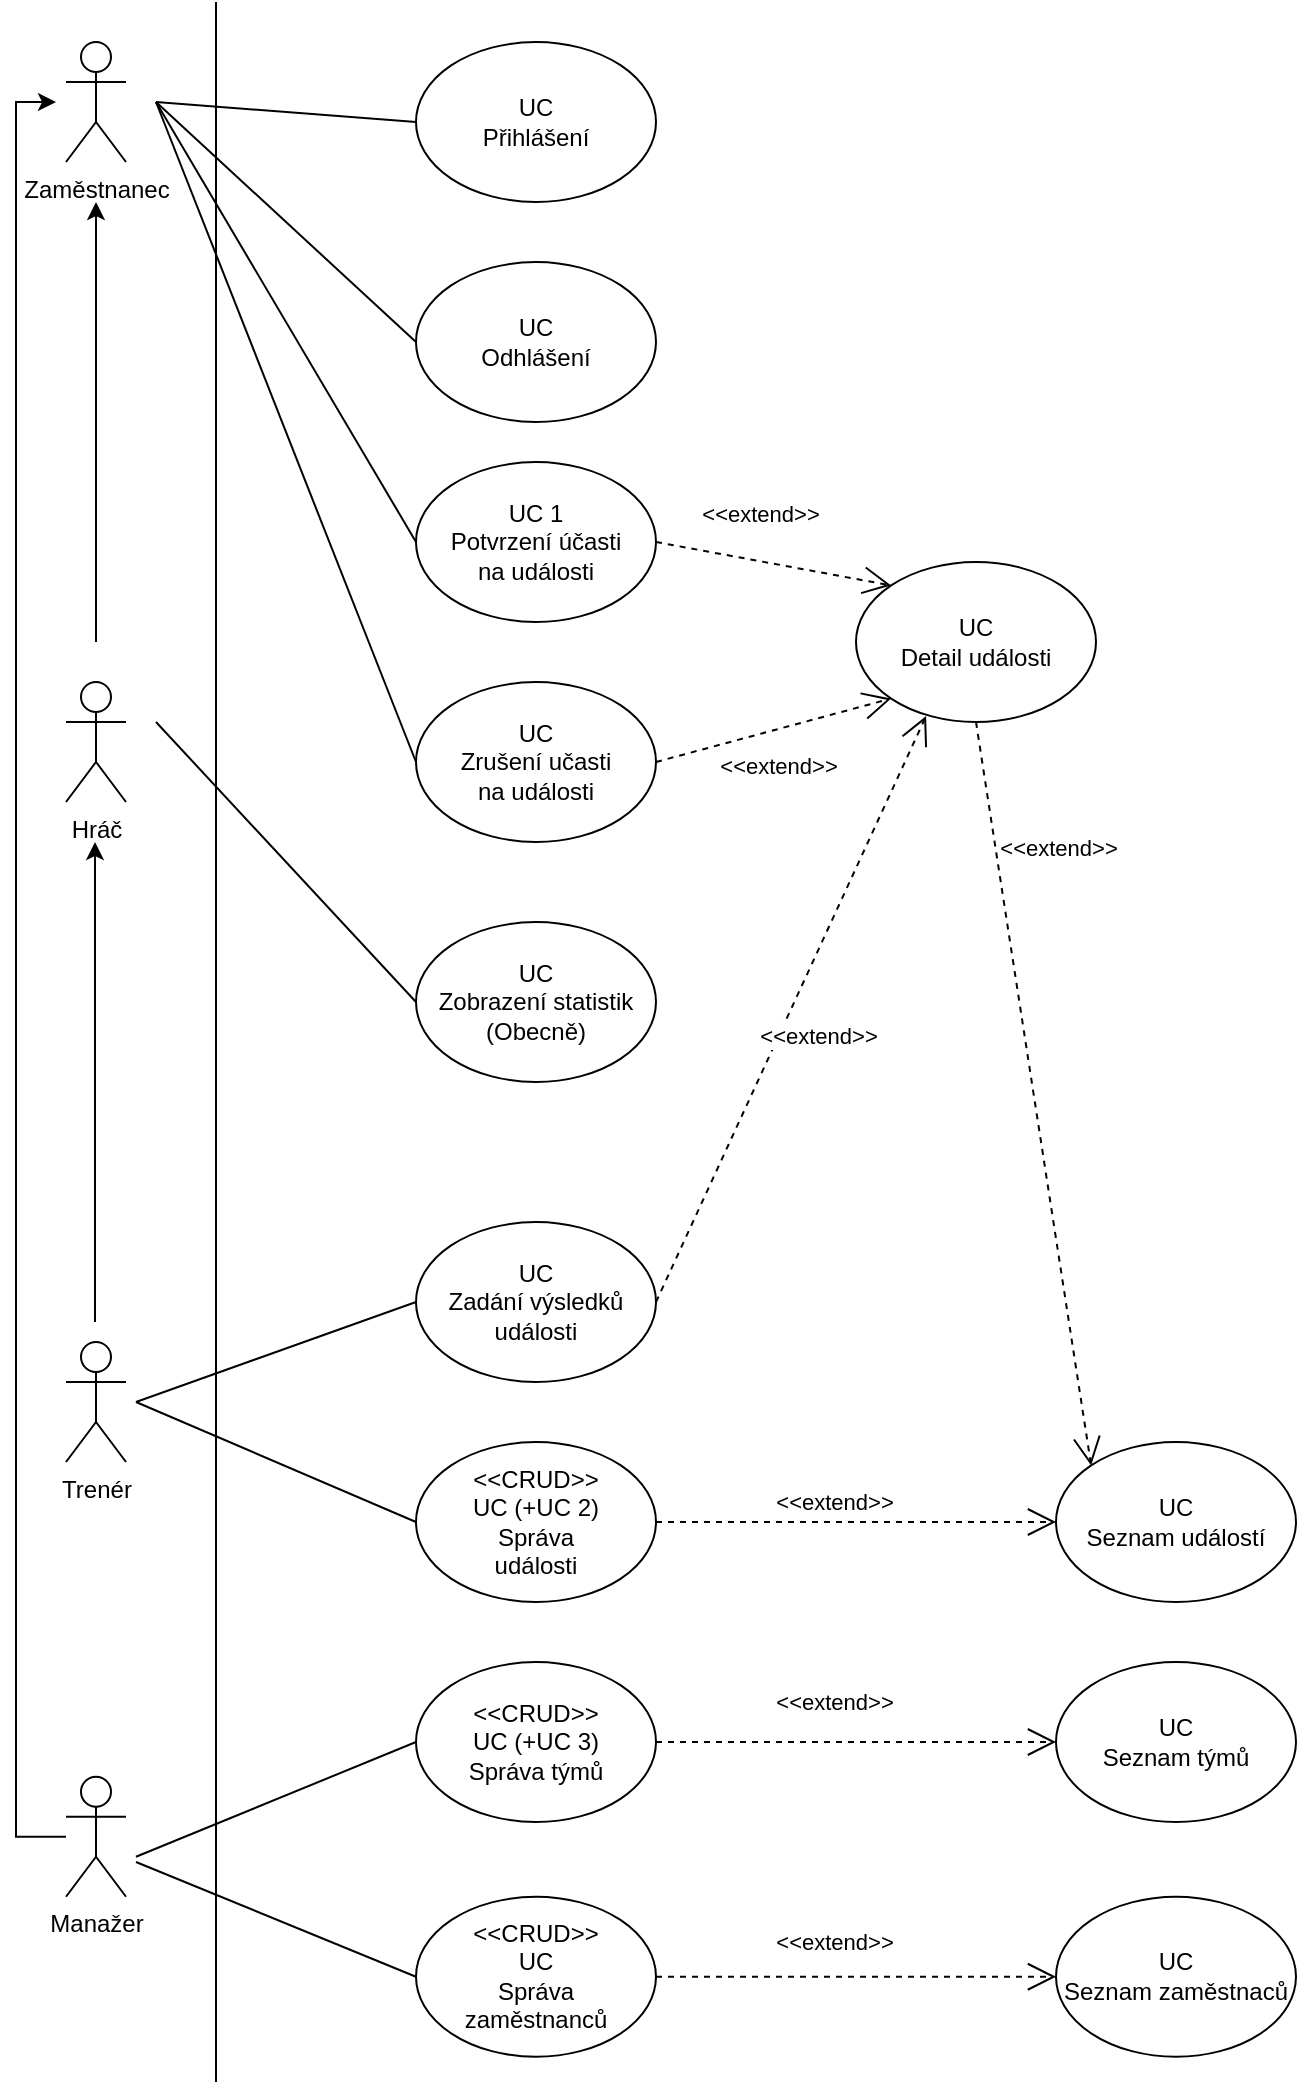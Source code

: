 <mxfile version="13.8.8" type="github">
  <diagram id="yAFYyU7FPyFNNZtp-V3i" name="Page-1">
    <mxGraphModel dx="1673" dy="829" grid="1" gridSize="10" guides="1" tooltips="1" connect="1" arrows="1" fold="1" page="1" pageScale="1" pageWidth="827" pageHeight="1169" math="0" shadow="0">
      <root>
        <mxCell id="0" />
        <mxCell id="1" parent="0" />
        <mxCell id="sryyBpQJ4YWezn5xtmet-1" value="" style="endArrow=none;html=1;" parent="1" edge="1">
          <mxGeometry width="50" height="50" relative="1" as="geometry">
            <mxPoint x="120" y="1040" as="sourcePoint" />
            <mxPoint x="120" as="targetPoint" />
          </mxGeometry>
        </mxCell>
        <mxCell id="sryyBpQJ4YWezn5xtmet-10" value="" style="edgeStyle=orthogonalEdgeStyle;rounded=0;orthogonalLoop=1;jettySize=auto;html=1;" parent="1" edge="1">
          <mxGeometry relative="1" as="geometry">
            <mxPoint x="60" y="320" as="sourcePoint" />
            <mxPoint x="60" y="100" as="targetPoint" />
          </mxGeometry>
        </mxCell>
        <mxCell id="sryyBpQJ4YWezn5xtmet-4" value="Hráč" style="shape=umlActor;verticalLabelPosition=bottom;verticalAlign=top;html=1;outlineConnect=0;" parent="1" vertex="1">
          <mxGeometry x="45" y="340" width="30" height="60" as="geometry" />
        </mxCell>
        <mxCell id="sryyBpQJ4YWezn5xtmet-12" value="" style="edgeStyle=orthogonalEdgeStyle;rounded=0;orthogonalLoop=1;jettySize=auto;html=1;" parent="1" edge="1">
          <mxGeometry relative="1" as="geometry">
            <mxPoint x="59.5" y="660" as="sourcePoint" />
            <mxPoint x="59.5" y="420" as="targetPoint" />
          </mxGeometry>
        </mxCell>
        <mxCell id="sryyBpQJ4YWezn5xtmet-5" value="Trenér" style="shape=umlActor;verticalLabelPosition=bottom;verticalAlign=top;html=1;outlineConnect=0;" parent="1" vertex="1">
          <mxGeometry x="45" y="670" width="30" height="60" as="geometry" />
        </mxCell>
        <mxCell id="sryyBpQJ4YWezn5xtmet-13" value="" style="edgeStyle=orthogonalEdgeStyle;rounded=0;orthogonalLoop=1;jettySize=auto;html=1;" parent="1" source="sryyBpQJ4YWezn5xtmet-6" edge="1">
          <mxGeometry relative="1" as="geometry">
            <mxPoint x="40" y="50" as="targetPoint" />
            <Array as="points">
              <mxPoint x="20" y="917" />
              <mxPoint x="20" y="50" />
            </Array>
          </mxGeometry>
        </mxCell>
        <mxCell id="sryyBpQJ4YWezn5xtmet-6" value="Manažer" style="shape=umlActor;verticalLabelPosition=bottom;verticalAlign=top;html=1;outlineConnect=0;" parent="1" vertex="1">
          <mxGeometry x="45" y="887.38" width="30" height="60" as="geometry" />
        </mxCell>
        <mxCell id="sryyBpQJ4YWezn5xtmet-7" value="Zaměstnanec" style="shape=umlActor;verticalLabelPosition=bottom;verticalAlign=top;html=1;outlineConnect=0;" parent="1" vertex="1">
          <mxGeometry x="45" y="20" width="30" height="60" as="geometry" />
        </mxCell>
        <mxCell id="sryyBpQJ4YWezn5xtmet-14" value="UC&lt;br&gt;Přihlášení" style="ellipse;whiteSpace=wrap;html=1;" parent="1" vertex="1">
          <mxGeometry x="220" y="20" width="120" height="80" as="geometry" />
        </mxCell>
        <mxCell id="sryyBpQJ4YWezn5xtmet-17" value="UC&lt;br&gt;Odhlášení" style="ellipse;whiteSpace=wrap;html=1;" parent="1" vertex="1">
          <mxGeometry x="220" y="130" width="120" height="80" as="geometry" />
        </mxCell>
        <mxCell id="sryyBpQJ4YWezn5xtmet-20" value="UC&lt;br&gt;Seznam týmů" style="ellipse;whiteSpace=wrap;html=1;" parent="1" vertex="1">
          <mxGeometry x="540" y="830" width="120" height="80" as="geometry" />
        </mxCell>
        <mxCell id="yQHaQmbHt8D4Ng1YrdPS-1" value="&amp;lt;&amp;lt;CRUD&amp;gt;&amp;gt;&lt;br&gt;UC (+UC 3)&lt;br&gt;Správa týmů" style="ellipse;whiteSpace=wrap;html=1;" parent="1" vertex="1">
          <mxGeometry x="220" y="830" width="120" height="80" as="geometry" />
        </mxCell>
        <mxCell id="yQHaQmbHt8D4Ng1YrdPS-2" value="" style="endArrow=none;html=1;entryX=0;entryY=0.5;entryDx=0;entryDy=0;" parent="1" target="yQHaQmbHt8D4Ng1YrdPS-1" edge="1">
          <mxGeometry width="50" height="50" relative="1" as="geometry">
            <mxPoint x="80" y="927.38" as="sourcePoint" />
            <mxPoint x="450" y="787.38" as="targetPoint" />
          </mxGeometry>
        </mxCell>
        <mxCell id="yQHaQmbHt8D4Ng1YrdPS-13" value="UC&lt;br&gt;Seznam událostí" style="ellipse;whiteSpace=wrap;html=1;" parent="1" vertex="1">
          <mxGeometry x="540" y="720" width="120" height="80" as="geometry" />
        </mxCell>
        <mxCell id="yQHaQmbHt8D4Ng1YrdPS-16" value="UC&lt;br&gt;Seznam zaměstnaců" style="ellipse;whiteSpace=wrap;html=1;" parent="1" vertex="1">
          <mxGeometry x="540" y="947.38" width="120" height="80" as="geometry" />
        </mxCell>
        <mxCell id="yQHaQmbHt8D4Ng1YrdPS-19" value="&amp;lt;&amp;lt;CRUD&amp;gt;&amp;gt;&lt;br&gt;UC&lt;br&gt;Správa&lt;br&gt;zaměstnanců" style="ellipse;whiteSpace=wrap;html=1;" parent="1" vertex="1">
          <mxGeometry x="220" y="947.38" width="120" height="80" as="geometry" />
        </mxCell>
        <mxCell id="yQHaQmbHt8D4Ng1YrdPS-30" value="&amp;lt;&amp;lt;CRUD&amp;gt;&amp;gt;&lt;br&gt;UC (+UC 2)&lt;br&gt;Správa&lt;br&gt;události" style="ellipse;whiteSpace=wrap;html=1;" parent="1" vertex="1">
          <mxGeometry x="220" y="720" width="120" height="80" as="geometry" />
        </mxCell>
        <mxCell id="yQHaQmbHt8D4Ng1YrdPS-31" value="" style="endArrow=none;html=1;exitX=0;exitY=0.5;exitDx=0;exitDy=0;" parent="1" source="yQHaQmbHt8D4Ng1YrdPS-30" edge="1">
          <mxGeometry width="50" height="50" relative="1" as="geometry">
            <mxPoint x="130" y="690" as="sourcePoint" />
            <mxPoint x="80" y="700" as="targetPoint" />
          </mxGeometry>
        </mxCell>
        <mxCell id="yQHaQmbHt8D4Ng1YrdPS-32" value="UC 1&lt;br&gt;Potvrzení účasti&lt;br&gt;na události" style="ellipse;whiteSpace=wrap;html=1;" parent="1" vertex="1">
          <mxGeometry x="220" y="230" width="120" height="80" as="geometry" />
        </mxCell>
        <mxCell id="yQHaQmbHt8D4Ng1YrdPS-36" value="UC&lt;br&gt;Detail události" style="ellipse;whiteSpace=wrap;html=1;" parent="1" vertex="1">
          <mxGeometry x="440" y="280" width="120" height="80" as="geometry" />
        </mxCell>
        <mxCell id="yQHaQmbHt8D4Ng1YrdPS-37" value="" style="endArrow=none;html=1;entryX=0;entryY=0.5;entryDx=0;entryDy=0;" parent="1" target="yQHaQmbHt8D4Ng1YrdPS-32" edge="1">
          <mxGeometry width="50" height="50" relative="1" as="geometry">
            <mxPoint x="90" y="50" as="sourcePoint" />
            <mxPoint x="180" y="170" as="targetPoint" />
          </mxGeometry>
        </mxCell>
        <mxCell id="yQHaQmbHt8D4Ng1YrdPS-40" value="UC&lt;br&gt;Zrušení učasti&lt;br&gt;na události" style="ellipse;whiteSpace=wrap;html=1;" parent="1" vertex="1">
          <mxGeometry x="220" y="340" width="120" height="80" as="geometry" />
        </mxCell>
        <mxCell id="yQHaQmbHt8D4Ng1YrdPS-42" value="" style="endArrow=none;html=1;exitX=0;exitY=0.5;exitDx=0;exitDy=0;" parent="1" source="yQHaQmbHt8D4Ng1YrdPS-40" edge="1">
          <mxGeometry width="50" height="50" relative="1" as="geometry">
            <mxPoint x="150" y="390" as="sourcePoint" />
            <mxPoint x="90" y="50" as="targetPoint" />
          </mxGeometry>
        </mxCell>
        <mxCell id="yQHaQmbHt8D4Ng1YrdPS-45" value="UC&lt;br&gt;Zadání výsledků&lt;br&gt;události" style="ellipse;whiteSpace=wrap;html=1;" parent="1" vertex="1">
          <mxGeometry x="220" y="610" width="120" height="80" as="geometry" />
        </mxCell>
        <mxCell id="yQHaQmbHt8D4Ng1YrdPS-47" value="" style="endArrow=none;html=1;exitX=0;exitY=0.5;exitDx=0;exitDy=0;" parent="1" source="yQHaQmbHt8D4Ng1YrdPS-45" edge="1">
          <mxGeometry width="50" height="50" relative="1" as="geometry">
            <mxPoint x="160" y="650" as="sourcePoint" />
            <mxPoint x="80" y="700" as="targetPoint" />
          </mxGeometry>
        </mxCell>
        <mxCell id="yQHaQmbHt8D4Ng1YrdPS-50" value="&amp;lt;&amp;lt;extend&amp;gt;&amp;gt;" style="endArrow=open;endSize=12;dashed=1;html=1;exitX=1;exitY=0.5;exitDx=0;exitDy=0;entryX=0;entryY=0.5;entryDx=0;entryDy=0;" parent="1" source="yQHaQmbHt8D4Ng1YrdPS-19" target="yQHaQmbHt8D4Ng1YrdPS-16" edge="1">
          <mxGeometry x="-0.111" y="17" width="160" relative="1" as="geometry">
            <mxPoint x="300" y="1177.38" as="sourcePoint" />
            <mxPoint x="360" y="1130" as="targetPoint" />
            <mxPoint as="offset" />
          </mxGeometry>
        </mxCell>
        <mxCell id="yQHaQmbHt8D4Ng1YrdPS-53" value="&amp;lt;&amp;lt;extend&amp;gt;&amp;gt;" style="endArrow=open;endSize=12;dashed=1;html=1;exitX=1;exitY=0.5;exitDx=0;exitDy=0;entryX=0;entryY=0.5;entryDx=0;entryDy=0;" parent="1" source="yQHaQmbHt8D4Ng1YrdPS-1" target="sryyBpQJ4YWezn5xtmet-20" edge="1">
          <mxGeometry x="-0.111" y="20" width="160" relative="1" as="geometry">
            <mxPoint x="330" y="1207.38" as="sourcePoint" />
            <mxPoint x="360" y="840" as="targetPoint" />
            <mxPoint as="offset" />
          </mxGeometry>
        </mxCell>
        <mxCell id="yQHaQmbHt8D4Ng1YrdPS-58" value="&amp;lt;&amp;lt;extend&amp;gt;&amp;gt;" style="endArrow=open;endSize=12;dashed=1;html=1;exitX=1;exitY=0.5;exitDx=0;exitDy=0;entryX=0;entryY=0.5;entryDx=0;entryDy=0;" parent="1" source="yQHaQmbHt8D4Ng1YrdPS-30" target="yQHaQmbHt8D4Ng1YrdPS-13" edge="1">
          <mxGeometry x="-0.111" y="10" width="160" relative="1" as="geometry">
            <mxPoint x="300.0" y="740" as="sourcePoint" />
            <mxPoint x="410" y="750" as="targetPoint" />
            <mxPoint as="offset" />
          </mxGeometry>
        </mxCell>
        <mxCell id="yQHaQmbHt8D4Ng1YrdPS-60" value="&amp;lt;&amp;lt;extend&amp;gt;&amp;gt;" style="endArrow=open;endSize=12;dashed=1;html=1;exitX=0.5;exitY=1;exitDx=0;exitDy=0;entryX=0;entryY=0;entryDx=0;entryDy=0;" parent="1" source="yQHaQmbHt8D4Ng1YrdPS-36" target="yQHaQmbHt8D4Ng1YrdPS-13" edge="1">
          <mxGeometry x="-0.633" y="31" width="160" relative="1" as="geometry">
            <mxPoint x="414.0" y="540" as="sourcePoint" />
            <mxPoint x="524" y="550" as="targetPoint" />
            <mxPoint as="offset" />
          </mxGeometry>
        </mxCell>
        <mxCell id="yQHaQmbHt8D4Ng1YrdPS-65" value="" style="endArrow=none;html=1;exitX=0;exitY=0.5;exitDx=0;exitDy=0;" parent="1" source="yQHaQmbHt8D4Ng1YrdPS-19" edge="1">
          <mxGeometry width="50" height="50" relative="1" as="geometry">
            <mxPoint x="60" y="1130" as="sourcePoint" />
            <mxPoint x="80" y="930" as="targetPoint" />
          </mxGeometry>
        </mxCell>
        <mxCell id="qXkaRfwfOWDN_yTIUpRR-1" value="UC&lt;br&gt;Zobrazení statistik&lt;br&gt;(Obecně)" style="ellipse;whiteSpace=wrap;html=1;" parent="1" vertex="1">
          <mxGeometry x="220" y="460" width="120" height="80" as="geometry" />
        </mxCell>
        <mxCell id="qXkaRfwfOWDN_yTIUpRR-2" value="" style="endArrow=none;html=1;exitX=0;exitY=0.5;exitDx=0;exitDy=0;" parent="1" source="qXkaRfwfOWDN_yTIUpRR-1" edge="1">
          <mxGeometry width="50" height="50" relative="1" as="geometry">
            <mxPoint x="-200" y="550" as="sourcePoint" />
            <mxPoint x="90" y="360" as="targetPoint" />
          </mxGeometry>
        </mxCell>
        <mxCell id="M8t00tq0Sc0sEbKJiu9N-1" value="&amp;lt;&amp;lt;extend&amp;gt;&amp;gt;" style="endArrow=open;endSize=12;dashed=1;html=1;exitX=1;exitY=0.5;exitDx=0;exitDy=0;entryX=0;entryY=1;entryDx=0;entryDy=0;" parent="1" source="yQHaQmbHt8D4Ng1YrdPS-40" target="yQHaQmbHt8D4Ng1YrdPS-36" edge="1">
          <mxGeometry x="-0.04" y="-18" width="160" relative="1" as="geometry">
            <mxPoint x="390" y="400" as="sourcePoint" />
            <mxPoint x="441.574" y="751.716" as="targetPoint" />
            <mxPoint as="offset" />
          </mxGeometry>
        </mxCell>
        <mxCell id="M8t00tq0Sc0sEbKJiu9N-2" value="&amp;lt;&amp;lt;extend&amp;gt;&amp;gt;" style="endArrow=open;endSize=12;dashed=1;html=1;exitX=1;exitY=0.5;exitDx=0;exitDy=0;entryX=0;entryY=0;entryDx=0;entryDy=0;" parent="1" source="yQHaQmbHt8D4Ng1YrdPS-32" target="yQHaQmbHt8D4Ng1YrdPS-36" edge="1">
          <mxGeometry x="-0.18" y="22" width="160" relative="1" as="geometry">
            <mxPoint x="400" y="280" as="sourcePoint" />
            <mxPoint x="451.574" y="631.716" as="targetPoint" />
            <mxPoint y="-1" as="offset" />
          </mxGeometry>
        </mxCell>
        <mxCell id="M8t00tq0Sc0sEbKJiu9N-3" value="&amp;lt;&amp;lt;extend&amp;gt;&amp;gt;" style="endArrow=open;endSize=12;dashed=1;html=1;exitX=1;exitY=0.5;exitDx=0;exitDy=0;entryX=0.292;entryY=0.963;entryDx=0;entryDy=0;entryPerimeter=0;" parent="1" source="yQHaQmbHt8D4Ng1YrdPS-45" target="yQHaQmbHt8D4Ng1YrdPS-36" edge="1">
          <mxGeometry x="-0.04" y="-18" width="160" relative="1" as="geometry">
            <mxPoint x="290" y="260" as="sourcePoint" />
            <mxPoint x="347.574" y="258.284" as="targetPoint" />
            <mxPoint as="offset" />
          </mxGeometry>
        </mxCell>
        <mxCell id="cgvBTY1mOXETptDGVZHy-1" value="" style="endArrow=none;html=1;entryX=0;entryY=0.5;entryDx=0;entryDy=0;" edge="1" parent="1" target="sryyBpQJ4YWezn5xtmet-14">
          <mxGeometry width="50" height="50" relative="1" as="geometry">
            <mxPoint x="90" y="50" as="sourcePoint" />
            <mxPoint x="-110" y="120" as="targetPoint" />
          </mxGeometry>
        </mxCell>
        <mxCell id="cgvBTY1mOXETptDGVZHy-2" value="" style="endArrow=none;html=1;entryX=0;entryY=0.5;entryDx=0;entryDy=0;" edge="1" parent="1" target="sryyBpQJ4YWezn5xtmet-17">
          <mxGeometry width="50" height="50" relative="1" as="geometry">
            <mxPoint x="90" y="50" as="sourcePoint" />
            <mxPoint x="470" y="130" as="targetPoint" />
          </mxGeometry>
        </mxCell>
      </root>
    </mxGraphModel>
  </diagram>
</mxfile>
